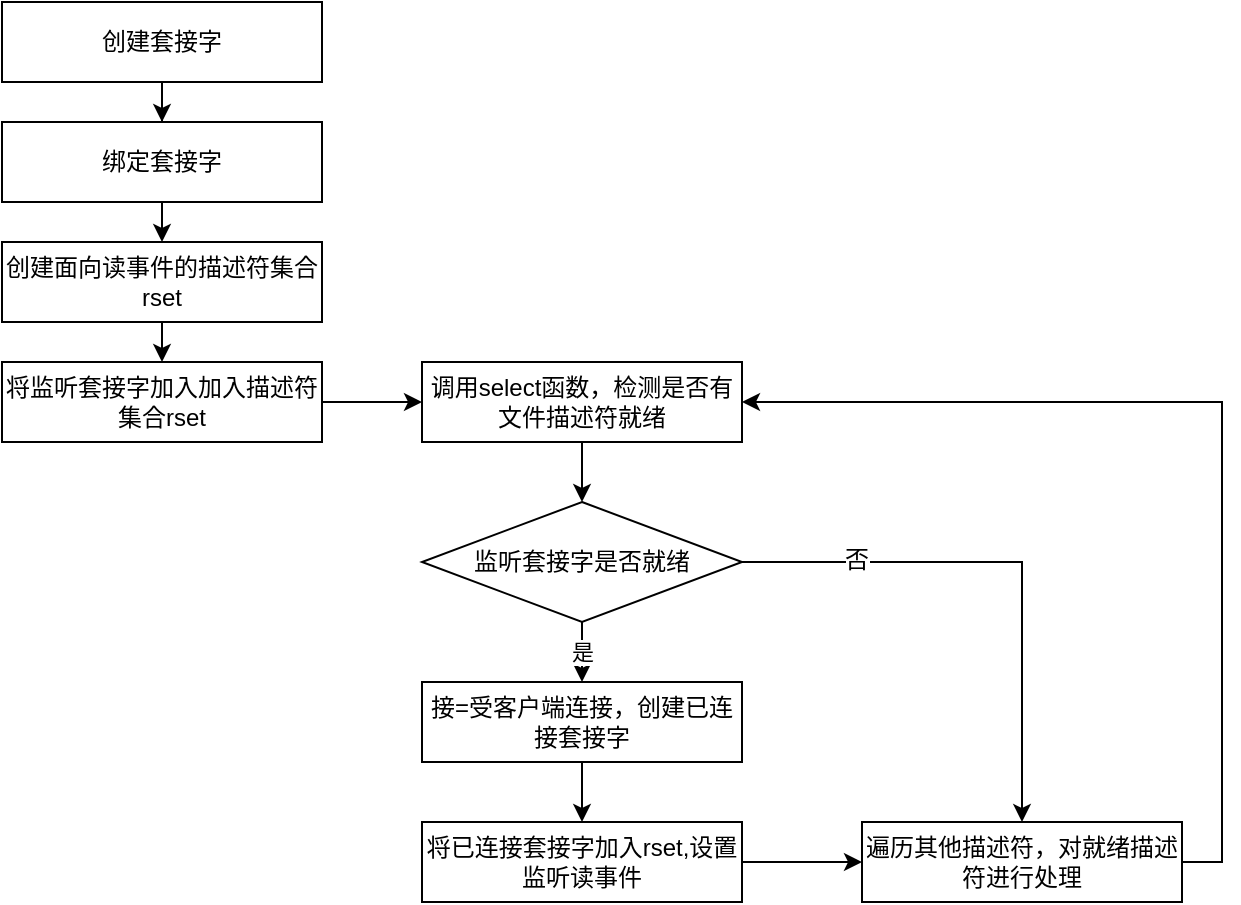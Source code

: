 <mxfile version="12.2.4" pages="1"><diagram id="rQfEshCaKaeE3UY0rzLL" name="Page-1"><mxGraphModel dx="865" dy="550" grid="1" gridSize="10" guides="1" tooltips="1" connect="1" arrows="1" fold="1" page="1" pageScale="1" pageWidth="827" pageHeight="1169" math="0" shadow="0"><root><mxCell id="0"/><mxCell id="1" parent="0"/><mxCell id="12" style="edgeStyle=orthogonalEdgeStyle;rounded=0;orthogonalLoop=1;jettySize=auto;html=1;exitX=0.5;exitY=1;exitDx=0;exitDy=0;" parent="1" source="2" target="4" edge="1"><mxGeometry relative="1" as="geometry"/></mxCell><mxCell id="2" value="创建套接字" style="rounded=0;whiteSpace=wrap;html=1;" parent="1" vertex="1"><mxGeometry x="70" y="60" width="160" height="40" as="geometry"/></mxCell><mxCell id="21" style="edgeStyle=orthogonalEdgeStyle;rounded=0;orthogonalLoop=1;jettySize=auto;html=1;exitX=1;exitY=0.5;exitDx=0;exitDy=0;entryX=1;entryY=0.5;entryDx=0;entryDy=0;" parent="1" source="3" target="8" edge="1"><mxGeometry relative="1" as="geometry"/></mxCell><mxCell id="3" value="遍历其他描述符，对就绪描述符进行处理" style="rounded=0;whiteSpace=wrap;html=1;" parent="1" vertex="1"><mxGeometry x="500" y="470" width="160" height="40" as="geometry"/></mxCell><mxCell id="13" style="edgeStyle=orthogonalEdgeStyle;rounded=0;orthogonalLoop=1;jettySize=auto;html=1;exitX=0.5;exitY=1;exitDx=0;exitDy=0;entryX=0.5;entryY=0;entryDx=0;entryDy=0;" parent="1" source="4" target="7" edge="1"><mxGeometry relative="1" as="geometry"/></mxCell><mxCell id="4" value="绑定套接字" style="rounded=0;whiteSpace=wrap;html=1;" parent="1" vertex="1"><mxGeometry x="70" y="120" width="160" height="40" as="geometry"/></mxCell><mxCell id="18" style="edgeStyle=orthogonalEdgeStyle;rounded=0;orthogonalLoop=1;jettySize=auto;html=1;exitX=0.5;exitY=1;exitDx=0;exitDy=0;" parent="1" source="5" target="11" edge="1"><mxGeometry relative="1" as="geometry"/></mxCell><mxCell id="5" value="接=受客户端连接，创建已连接套接字" style="rounded=0;whiteSpace=wrap;html=1;" parent="1" vertex="1"><mxGeometry x="280" y="400" width="160" height="40" as="geometry"/></mxCell><mxCell id="15" style="edgeStyle=orthogonalEdgeStyle;rounded=0;orthogonalLoop=1;jettySize=auto;html=1;exitX=1;exitY=0.5;exitDx=0;exitDy=0;entryX=0;entryY=0.5;entryDx=0;entryDy=0;" parent="1" source="6" target="8" edge="1"><mxGeometry relative="1" as="geometry"/></mxCell><mxCell id="6" value="将监听套接字加入加入描述符集合rset" style="rounded=0;whiteSpace=wrap;html=1;" parent="1" vertex="1"><mxGeometry x="70" y="240" width="160" height="40" as="geometry"/></mxCell><mxCell id="14" style="edgeStyle=orthogonalEdgeStyle;rounded=0;orthogonalLoop=1;jettySize=auto;html=1;exitX=0.5;exitY=1;exitDx=0;exitDy=0;entryX=0.5;entryY=0;entryDx=0;entryDy=0;" parent="1" source="7" target="6" edge="1"><mxGeometry relative="1" as="geometry"/></mxCell><mxCell id="7" value="创建面向读事件的描述符集合rset" style="rounded=0;whiteSpace=wrap;html=1;" parent="1" vertex="1"><mxGeometry x="70" y="180" width="160" height="40" as="geometry"/></mxCell><mxCell id="16" style="edgeStyle=orthogonalEdgeStyle;rounded=0;orthogonalLoop=1;jettySize=auto;html=1;exitX=0.5;exitY=1;exitDx=0;exitDy=0;entryX=0.5;entryY=0;entryDx=0;entryDy=0;" parent="1" source="8" target="9" edge="1"><mxGeometry relative="1" as="geometry"/></mxCell><mxCell id="8" value="调用select函数，检测是否有文件描述符就绪" style="rounded=0;whiteSpace=wrap;html=1;" parent="1" vertex="1"><mxGeometry x="280" y="240" width="160" height="40" as="geometry"/></mxCell><mxCell id="17" value="是" style="edgeStyle=orthogonalEdgeStyle;rounded=0;orthogonalLoop=1;jettySize=auto;html=1;exitX=0.5;exitY=1;exitDx=0;exitDy=0;" parent="1" source="9" target="5" edge="1"><mxGeometry relative="1" as="geometry"/></mxCell><mxCell id="20" style="edgeStyle=orthogonalEdgeStyle;rounded=0;orthogonalLoop=1;jettySize=auto;html=1;exitX=1;exitY=0.5;exitDx=0;exitDy=0;" parent="1" source="9" target="3" edge="1"><mxGeometry relative="1" as="geometry"/></mxCell><mxCell id="22" value="否" style="text;html=1;resizable=0;points=[];align=center;verticalAlign=middle;labelBackgroundColor=#ffffff;" parent="20" vertex="1" connectable="0"><mxGeometry x="-0.578" y="1" relative="1" as="geometry"><mxPoint as="offset"/></mxGeometry></mxCell><mxCell id="9" value="监听套接字是否就绪" style="rhombus;whiteSpace=wrap;html=1;" parent="1" vertex="1"><mxGeometry x="280" y="310" width="160" height="60" as="geometry"/></mxCell><mxCell id="19" style="edgeStyle=orthogonalEdgeStyle;rounded=0;orthogonalLoop=1;jettySize=auto;html=1;exitX=1;exitY=0.5;exitDx=0;exitDy=0;" parent="1" source="11" target="3" edge="1"><mxGeometry relative="1" as="geometry"/></mxCell><mxCell id="11" value="将已连接套接字加入rset,设置监听读事件" style="rounded=0;whiteSpace=wrap;html=1;" parent="1" vertex="1"><mxGeometry x="280" y="470" width="160" height="40" as="geometry"/></mxCell></root></mxGraphModel></diagram></mxfile>
